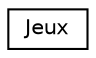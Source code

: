 digraph "Graphical Class Hierarchy"
{
 // INTERACTIVE_SVG=YES
 // LATEX_PDF_SIZE
  edge [fontname="Helvetica",fontsize="10",labelfontname="Helvetica",labelfontsize="10"];
  node [fontname="Helvetica",fontsize="10",shape=record];
  rankdir="LR";
  Node0 [label="Jeux",height=0.2,width=0.4,color="black", fillcolor="white", style="filled",URL="$struct_jeux.html",tooltip="Cette structure contient toutes les données du jeu."];
}
